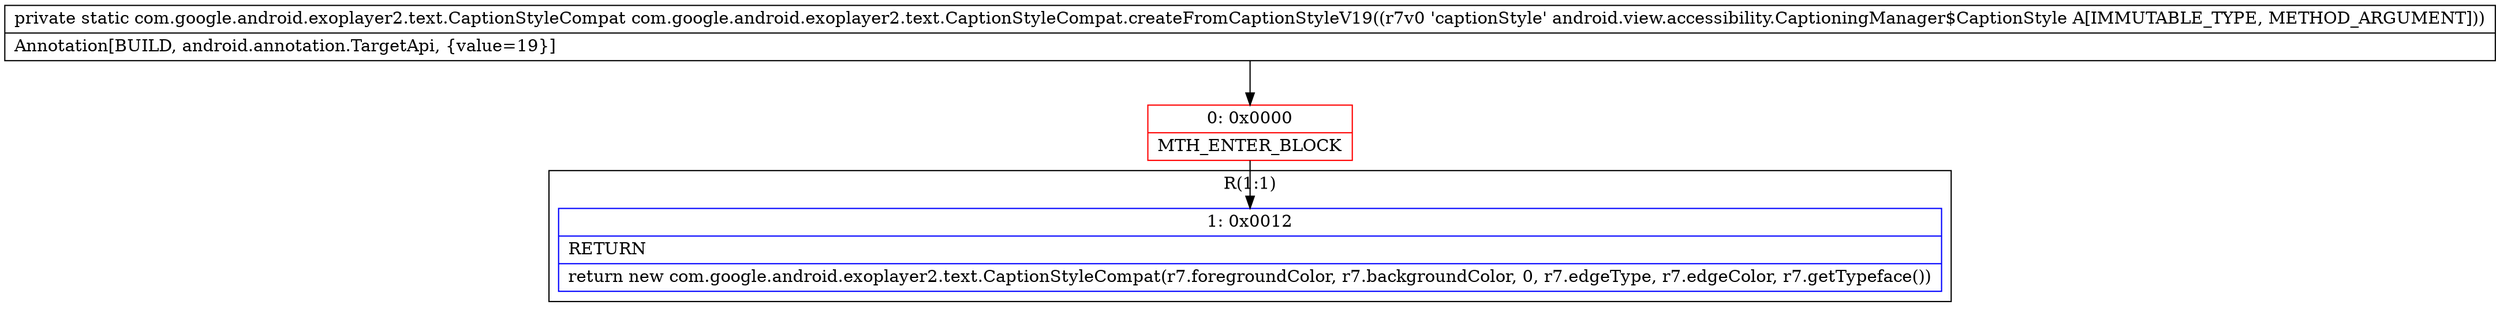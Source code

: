digraph "CFG forcom.google.android.exoplayer2.text.CaptionStyleCompat.createFromCaptionStyleV19(Landroid\/view\/accessibility\/CaptioningManager$CaptionStyle;)Lcom\/google\/android\/exoplayer2\/text\/CaptionStyleCompat;" {
subgraph cluster_Region_1610143146 {
label = "R(1:1)";
node [shape=record,color=blue];
Node_1 [shape=record,label="{1\:\ 0x0012|RETURN\l|return new com.google.android.exoplayer2.text.CaptionStyleCompat(r7.foregroundColor, r7.backgroundColor, 0, r7.edgeType, r7.edgeColor, r7.getTypeface())\l}"];
}
Node_0 [shape=record,color=red,label="{0\:\ 0x0000|MTH_ENTER_BLOCK\l}"];
MethodNode[shape=record,label="{private static com.google.android.exoplayer2.text.CaptionStyleCompat com.google.android.exoplayer2.text.CaptionStyleCompat.createFromCaptionStyleV19((r7v0 'captionStyle' android.view.accessibility.CaptioningManager$CaptionStyle A[IMMUTABLE_TYPE, METHOD_ARGUMENT]))  | Annotation[BUILD, android.annotation.TargetApi, \{value=19\}]\l}"];
MethodNode -> Node_0;
Node_0 -> Node_1;
}

